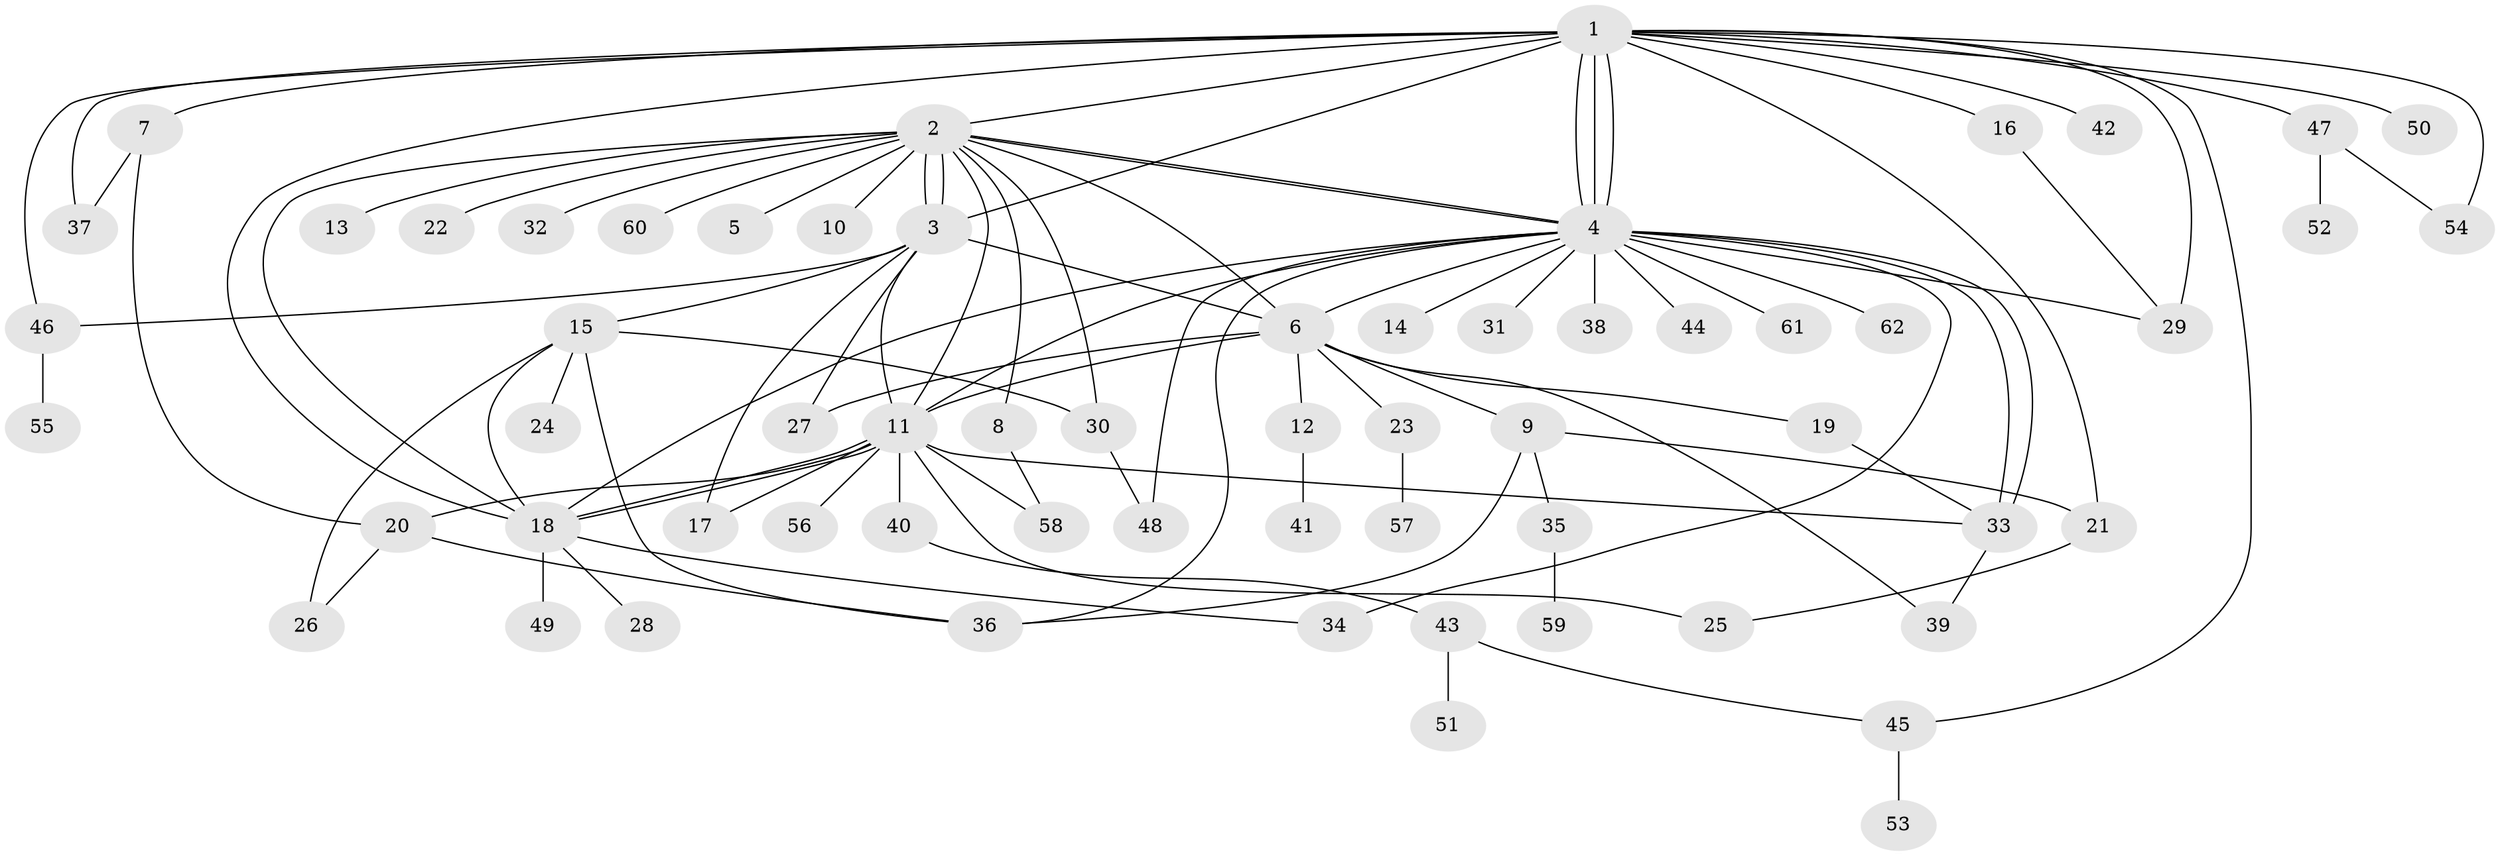// Generated by graph-tools (version 1.1) at 2025/49/03/09/25 03:49:55]
// undirected, 62 vertices, 100 edges
graph export_dot {
graph [start="1"]
  node [color=gray90,style=filled];
  1;
  2;
  3;
  4;
  5;
  6;
  7;
  8;
  9;
  10;
  11;
  12;
  13;
  14;
  15;
  16;
  17;
  18;
  19;
  20;
  21;
  22;
  23;
  24;
  25;
  26;
  27;
  28;
  29;
  30;
  31;
  32;
  33;
  34;
  35;
  36;
  37;
  38;
  39;
  40;
  41;
  42;
  43;
  44;
  45;
  46;
  47;
  48;
  49;
  50;
  51;
  52;
  53;
  54;
  55;
  56;
  57;
  58;
  59;
  60;
  61;
  62;
  1 -- 2;
  1 -- 3;
  1 -- 4;
  1 -- 4;
  1 -- 4;
  1 -- 7;
  1 -- 16;
  1 -- 18;
  1 -- 21;
  1 -- 29;
  1 -- 37;
  1 -- 42;
  1 -- 45;
  1 -- 46;
  1 -- 47;
  1 -- 50;
  1 -- 54;
  2 -- 3;
  2 -- 3;
  2 -- 4;
  2 -- 4;
  2 -- 5;
  2 -- 6;
  2 -- 8;
  2 -- 10;
  2 -- 11;
  2 -- 13;
  2 -- 18;
  2 -- 22;
  2 -- 30;
  2 -- 32;
  2 -- 60;
  3 -- 6;
  3 -- 11;
  3 -- 15;
  3 -- 17;
  3 -- 27;
  3 -- 46;
  4 -- 6;
  4 -- 11;
  4 -- 14;
  4 -- 18;
  4 -- 29;
  4 -- 31;
  4 -- 33;
  4 -- 33;
  4 -- 34;
  4 -- 36;
  4 -- 38;
  4 -- 44;
  4 -- 48;
  4 -- 61;
  4 -- 62;
  6 -- 9;
  6 -- 11;
  6 -- 12;
  6 -- 19;
  6 -- 23;
  6 -- 27;
  6 -- 39;
  7 -- 20;
  7 -- 37;
  8 -- 58;
  9 -- 21;
  9 -- 35;
  9 -- 36;
  11 -- 17;
  11 -- 18;
  11 -- 18;
  11 -- 20;
  11 -- 25;
  11 -- 33;
  11 -- 40;
  11 -- 56;
  11 -- 58;
  12 -- 41;
  15 -- 18;
  15 -- 24;
  15 -- 26;
  15 -- 30;
  15 -- 36;
  16 -- 29;
  18 -- 28;
  18 -- 34;
  18 -- 49;
  19 -- 33;
  20 -- 26;
  20 -- 36;
  21 -- 25;
  23 -- 57;
  30 -- 48;
  33 -- 39;
  35 -- 59;
  40 -- 43;
  43 -- 45;
  43 -- 51;
  45 -- 53;
  46 -- 55;
  47 -- 52;
  47 -- 54;
}
